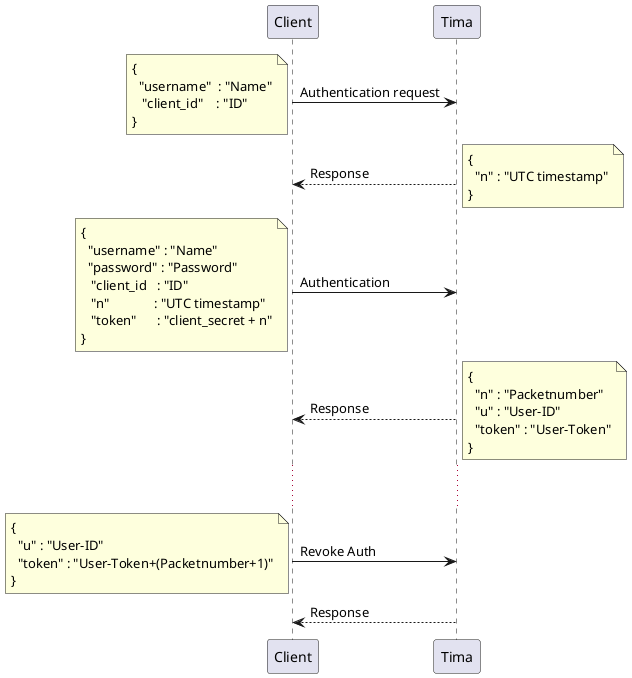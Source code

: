 @startuml

Client -> Tima: Authentication request
note left
  {
    "username"  : "Name"
     "client_id"    : "ID"
  }
end note

Tima --> Client: Response
note right
  {
    "n" : "UTC timestamp"
  }
end note

Client -> Tima: Authentication
note left
  {
    "username" : "Name"
    "password" : "Password"
     "client_id   : "ID"
     "n"             : "UTC timestamp"
     "token"      : "client_secret + n"
  }
end note

Tima --> Client: Response
note right
  {
    "n" : "Packetnumber"
    "u" : "User-ID"
    "token" : "User-Token"
  }
end note

... ...

Client -> Tima: Revoke Auth
note left
  {
    "u" : "User-ID"
    "token" : "User-Token+(Packetnumber+1)"
  }
end note

Tima --> Client: Response

@enduml
